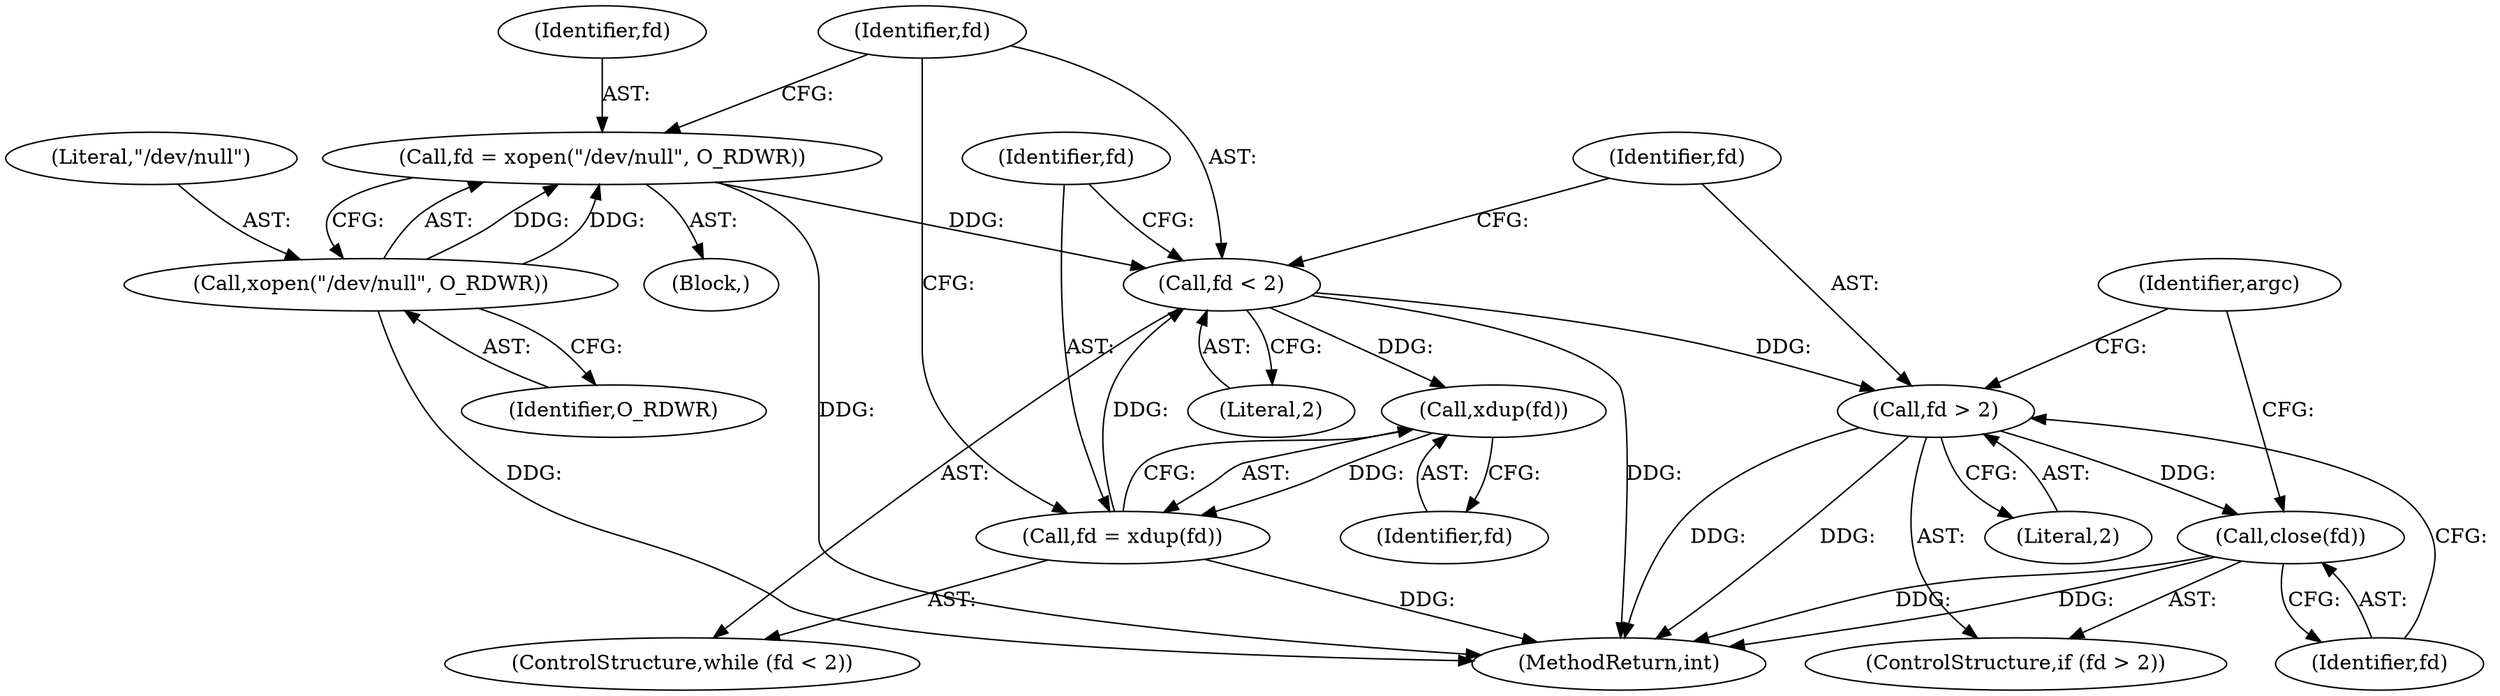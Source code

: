 digraph "0_abrt_4f2c1ddd3e3b81d2d5146b883115371f1cada9f9@API" {
"1000147" [label="(Call,fd = xopen(\"/dev/null\", O_RDWR))"];
"1000149" [label="(Call,xopen(\"/dev/null\", O_RDWR))"];
"1000153" [label="(Call,fd < 2)"];
"1000158" [label="(Call,xdup(fd))"];
"1000156" [label="(Call,fd = xdup(fd))"];
"1000161" [label="(Call,fd > 2)"];
"1000164" [label="(Call,close(fd))"];
"1000151" [label="(Identifier,O_RDWR)"];
"1000150" [label="(Literal,\"/dev/null\")"];
"1000155" [label="(Literal,2)"];
"1000154" [label="(Identifier,fd)"];
"1000162" [label="(Identifier,fd)"];
"1000161" [label="(Call,fd > 2)"];
"1000160" [label="(ControlStructure,if (fd > 2))"];
"1000159" [label="(Identifier,fd)"];
"1000153" [label="(Call,fd < 2)"];
"1000165" [label="(Identifier,fd)"];
"1000156" [label="(Call,fd = xdup(fd))"];
"1000157" [label="(Identifier,fd)"];
"1000147" [label="(Call,fd = xopen(\"/dev/null\", O_RDWR))"];
"1000145" [label="(Block,)"];
"1000152" [label="(ControlStructure,while (fd < 2))"];
"1000149" [label="(Call,xopen(\"/dev/null\", O_RDWR))"];
"1001180" [label="(MethodReturn,int)"];
"1000158" [label="(Call,xdup(fd))"];
"1000168" [label="(Identifier,argc)"];
"1000148" [label="(Identifier,fd)"];
"1000163" [label="(Literal,2)"];
"1000164" [label="(Call,close(fd))"];
"1000147" -> "1000145"  [label="AST: "];
"1000147" -> "1000149"  [label="CFG: "];
"1000148" -> "1000147"  [label="AST: "];
"1000149" -> "1000147"  [label="AST: "];
"1000154" -> "1000147"  [label="CFG: "];
"1000147" -> "1001180"  [label="DDG: "];
"1000149" -> "1000147"  [label="DDG: "];
"1000149" -> "1000147"  [label="DDG: "];
"1000147" -> "1000153"  [label="DDG: "];
"1000149" -> "1000151"  [label="CFG: "];
"1000150" -> "1000149"  [label="AST: "];
"1000151" -> "1000149"  [label="AST: "];
"1000149" -> "1001180"  [label="DDG: "];
"1000153" -> "1000152"  [label="AST: "];
"1000153" -> "1000155"  [label="CFG: "];
"1000154" -> "1000153"  [label="AST: "];
"1000155" -> "1000153"  [label="AST: "];
"1000157" -> "1000153"  [label="CFG: "];
"1000162" -> "1000153"  [label="CFG: "];
"1000153" -> "1001180"  [label="DDG: "];
"1000156" -> "1000153"  [label="DDG: "];
"1000153" -> "1000158"  [label="DDG: "];
"1000153" -> "1000161"  [label="DDG: "];
"1000158" -> "1000156"  [label="AST: "];
"1000158" -> "1000159"  [label="CFG: "];
"1000159" -> "1000158"  [label="AST: "];
"1000156" -> "1000158"  [label="CFG: "];
"1000158" -> "1000156"  [label="DDG: "];
"1000156" -> "1000152"  [label="AST: "];
"1000157" -> "1000156"  [label="AST: "];
"1000154" -> "1000156"  [label="CFG: "];
"1000156" -> "1001180"  [label="DDG: "];
"1000161" -> "1000160"  [label="AST: "];
"1000161" -> "1000163"  [label="CFG: "];
"1000162" -> "1000161"  [label="AST: "];
"1000163" -> "1000161"  [label="AST: "];
"1000165" -> "1000161"  [label="CFG: "];
"1000168" -> "1000161"  [label="CFG: "];
"1000161" -> "1001180"  [label="DDG: "];
"1000161" -> "1001180"  [label="DDG: "];
"1000161" -> "1000164"  [label="DDG: "];
"1000164" -> "1000160"  [label="AST: "];
"1000164" -> "1000165"  [label="CFG: "];
"1000165" -> "1000164"  [label="AST: "];
"1000168" -> "1000164"  [label="CFG: "];
"1000164" -> "1001180"  [label="DDG: "];
"1000164" -> "1001180"  [label="DDG: "];
}
